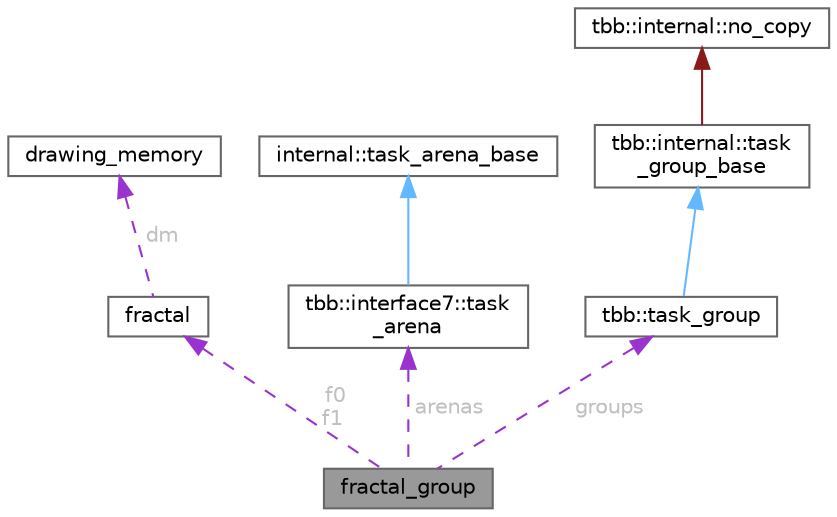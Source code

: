 digraph "fractal_group"
{
 // LATEX_PDF_SIZE
  bgcolor="transparent";
  edge [fontname=Helvetica,fontsize=10,labelfontname=Helvetica,labelfontsize=10];
  node [fontname=Helvetica,fontsize=10,shape=box,height=0.2,width=0.4];
  Node1 [id="Node000001",label="fractal_group",height=0.2,width=0.4,color="gray40", fillcolor="grey60", style="filled", fontcolor="black",tooltip="The group of fractals"];
  Node2 -> Node1 [id="edge1_Node000001_Node000002",dir="back",color="darkorchid3",style="dashed",tooltip=" ",label=" f0\nf1",fontcolor="grey" ];
  Node2 [id="Node000002",label="fractal",height=0.2,width=0.4,color="gray40", fillcolor="white", style="filled",URL="$classfractal.html",tooltip="Fractal class"];
  Node3 -> Node2 [id="edge2_Node000002_Node000003",dir="back",color="darkorchid3",style="dashed",tooltip=" ",label=" dm",fontcolor="grey" ];
  Node3 [id="Node000003",label="drawing_memory",height=0.2,width=0.4,color="gray40", fillcolor="white", style="filled",URL="$classdrawing__memory.html",tooltip="Class for getting access to drawing memory"];
  Node4 -> Node1 [id="edge3_Node000001_Node000004",dir="back",color="darkorchid3",style="dashed",tooltip=" ",label=" arenas",fontcolor="grey" ];
  Node4 [id="Node000004",label="tbb::interface7::task\l_arena",height=0.2,width=0.4,color="gray40", fillcolor="white", style="filled",URL="$classtbb_1_1interface7_1_1task__arena.html",tooltip=" "];
  Node5 -> Node4 [id="edge4_Node000004_Node000005",dir="back",color="steelblue1",style="solid",tooltip=" "];
  Node5 [id="Node000005",label="internal::task_arena_base",height=0.2,width=0.4,color="gray40", fillcolor="white", style="filled",tooltip=" "];
  Node6 -> Node1 [id="edge5_Node000001_Node000006",dir="back",color="darkorchid3",style="dashed",tooltip=" ",label=" groups",fontcolor="grey" ];
  Node6 [id="Node000006",label="tbb::task_group",height=0.2,width=0.4,color="gray40", fillcolor="white", style="filled",URL="$classtbb_1_1task__group.html",tooltip=" "];
  Node7 -> Node6 [id="edge6_Node000006_Node000007",dir="back",color="steelblue1",style="solid",tooltip=" "];
  Node7 [id="Node000007",label="tbb::internal::task\l_group_base",height=0.2,width=0.4,color="gray40", fillcolor="white", style="filled",URL="$classtbb_1_1internal_1_1task__group__base.html",tooltip=" "];
  Node8 -> Node7 [id="edge7_Node000007_Node000008",dir="back",color="firebrick4",style="solid",tooltip=" "];
  Node8 [id="Node000008",label="tbb::internal::no_copy",height=0.2,width=0.4,color="gray40", fillcolor="white", style="filled",tooltip=" "];
}
